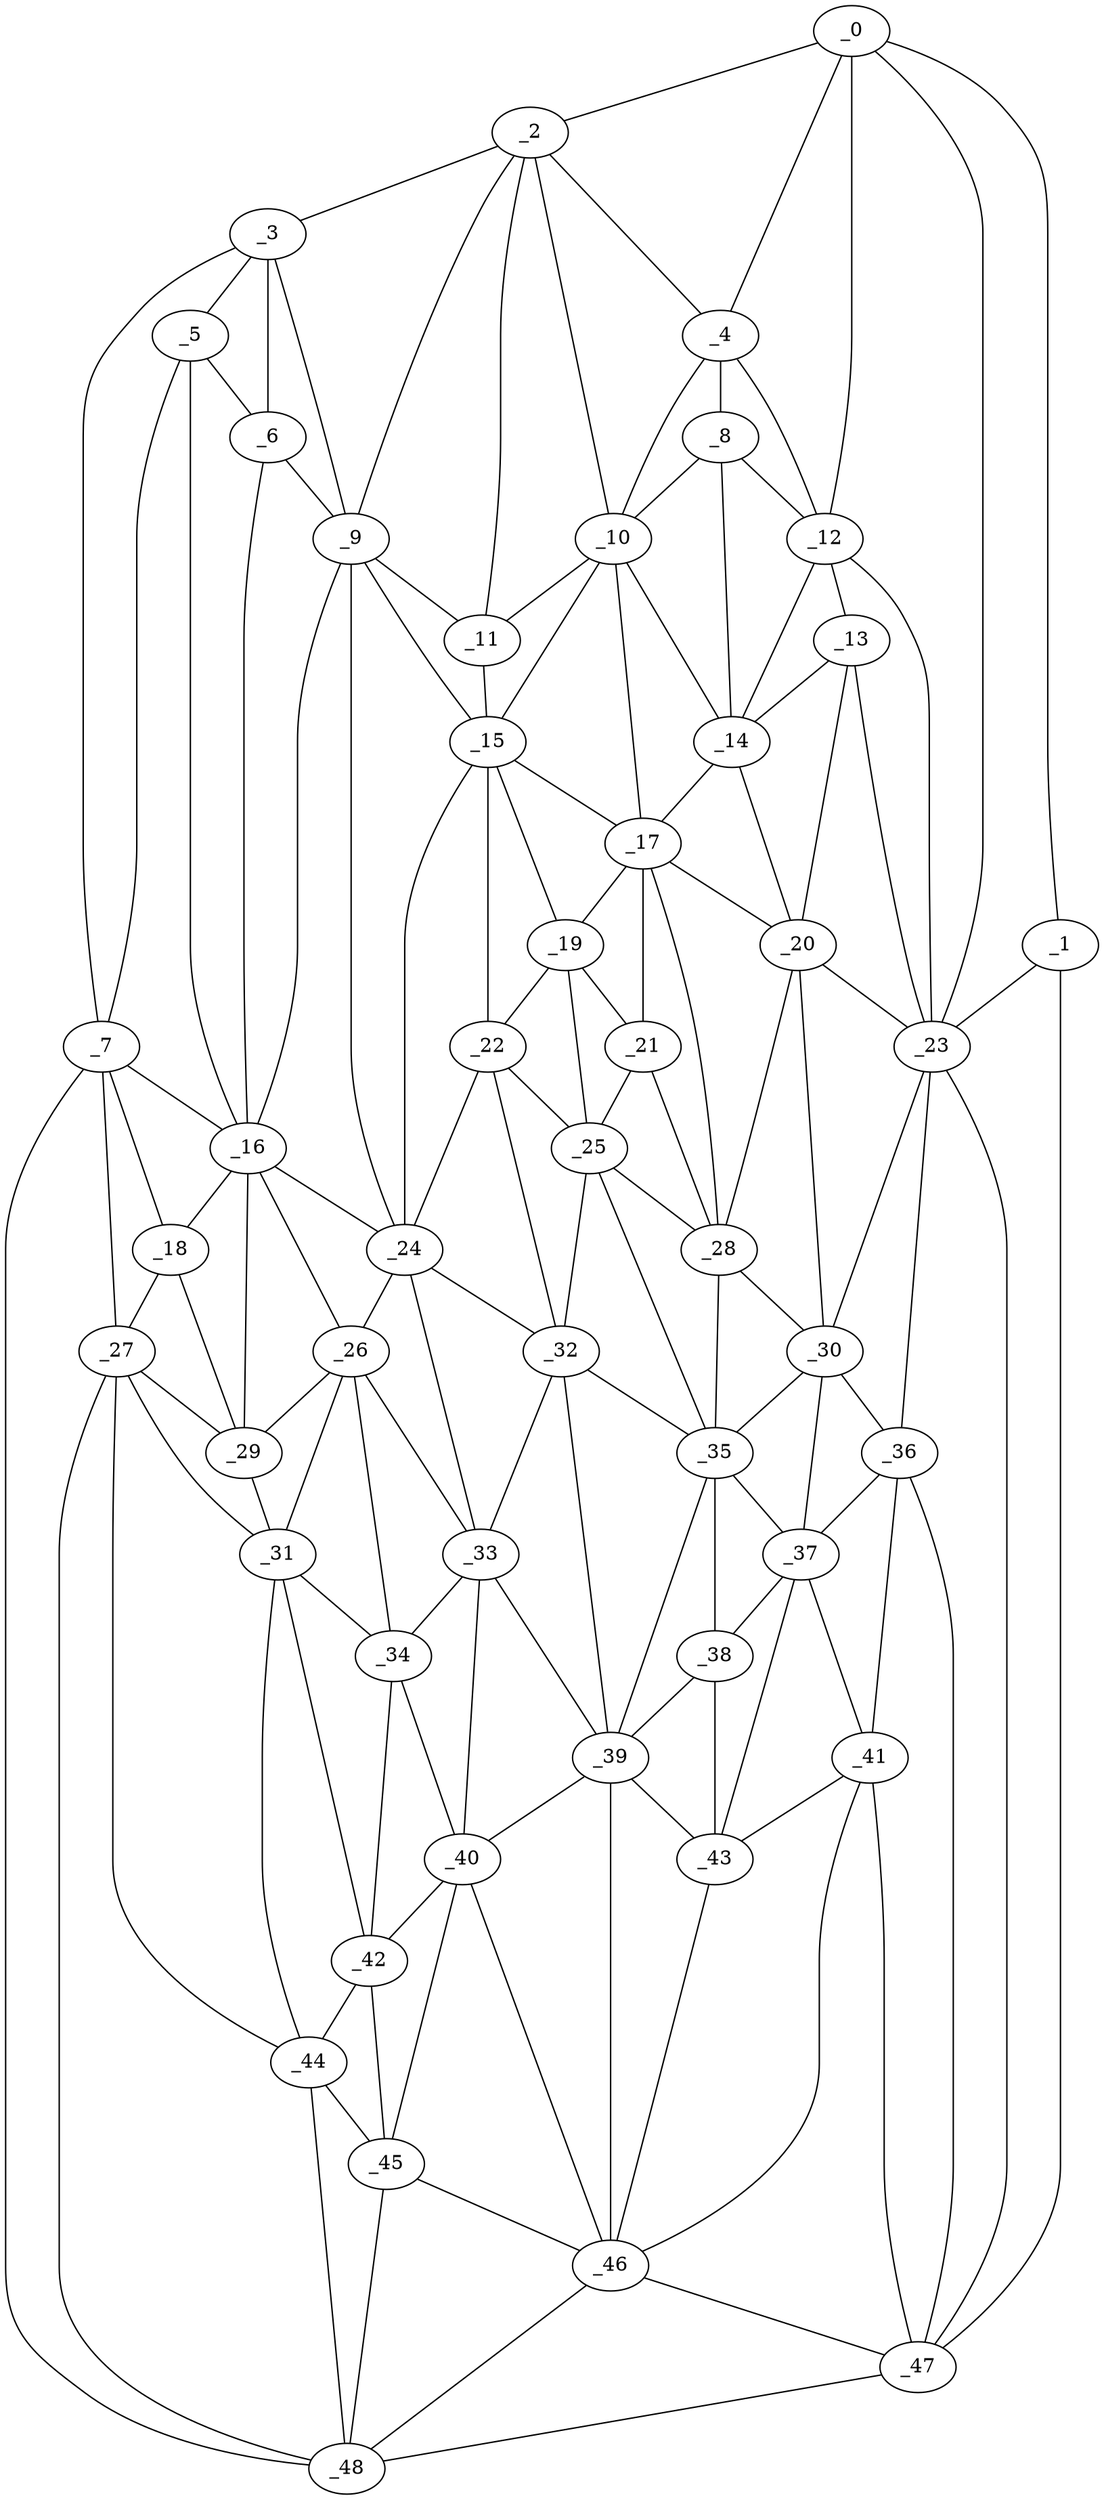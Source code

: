 graph "obj54__95.gxl" {
	_0	 [x=24,
		y=76];
	_1	 [x=24,
		y=121];
	_0 -- _1	 [valence=1];
	_2	 [x=25,
		y=42];
	_0 -- _2	 [valence=1];
	_4	 [x=29,
		y=66];
	_0 -- _4	 [valence=2];
	_12	 [x=40,
		y=66];
	_0 -- _12	 [valence=1];
	_23	 [x=60,
		y=78];
	_0 -- _23	 [valence=1];
	_1 -- _23	 [valence=2];
	_47	 [x=102,
		y=125];
	_1 -- _47	 [valence=1];
	_3	 [x=27,
		y=32];
	_2 -- _3	 [valence=1];
	_2 -- _4	 [valence=2];
	_9	 [x=37,
		y=37];
	_2 -- _9	 [valence=1];
	_10	 [x=37,
		y=51];
	_2 -- _10	 [valence=2];
	_11	 [x=40,
		y=44];
	_2 -- _11	 [valence=2];
	_5	 [x=31,
		y=16];
	_3 -- _5	 [valence=2];
	_6	 [x=31,
		y=22];
	_3 -- _6	 [valence=2];
	_7	 [x=34,
		y=3];
	_3 -- _7	 [valence=1];
	_3 -- _9	 [valence=2];
	_8	 [x=35,
		y=62];
	_4 -- _8	 [valence=1];
	_4 -- _10	 [valence=2];
	_4 -- _12	 [valence=2];
	_5 -- _6	 [valence=1];
	_5 -- _7	 [valence=1];
	_16	 [x=50,
		y=11];
	_5 -- _16	 [valence=2];
	_6 -- _9	 [valence=1];
	_6 -- _16	 [valence=2];
	_7 -- _16	 [valence=2];
	_18	 [x=55,
		y=6];
	_7 -- _18	 [valence=2];
	_27	 [x=66,
		y=5];
	_7 -- _27	 [valence=2];
	_48	 [x=108,
		y=5];
	_7 -- _48	 [valence=1];
	_8 -- _10	 [valence=1];
	_8 -- _12	 [valence=2];
	_14	 [x=46,
		y=61];
	_8 -- _14	 [valence=2];
	_9 -- _11	 [valence=2];
	_15	 [x=47,
		y=42];
	_9 -- _15	 [valence=2];
	_9 -- _16	 [valence=2];
	_24	 [x=62,
		y=33];
	_9 -- _24	 [valence=1];
	_10 -- _11	 [valence=2];
	_10 -- _14	 [valence=1];
	_10 -- _15	 [valence=2];
	_17	 [x=53,
		y=58];
	_10 -- _17	 [valence=1];
	_11 -- _15	 [valence=2];
	_13	 [x=45,
		y=66];
	_12 -- _13	 [valence=1];
	_12 -- _14	 [valence=2];
	_12 -- _23	 [valence=2];
	_13 -- _14	 [valence=2];
	_20	 [x=56,
		y=67];
	_13 -- _20	 [valence=1];
	_13 -- _23	 [valence=2];
	_14 -- _17	 [valence=2];
	_14 -- _20	 [valence=1];
	_15 -- _17	 [valence=2];
	_19	 [x=55,
		y=44];
	_15 -- _19	 [valence=2];
	_22	 [x=60,
		y=39];
	_15 -- _22	 [valence=2];
	_15 -- _24	 [valence=1];
	_16 -- _18	 [valence=2];
	_16 -- _24	 [valence=2];
	_26	 [x=65,
		y=21];
	_16 -- _26	 [valence=2];
	_29	 [x=67,
		y=11];
	_16 -- _29	 [valence=2];
	_17 -- _19	 [valence=1];
	_17 -- _20	 [valence=2];
	_21	 [x=58,
		y=52];
	_17 -- _21	 [valence=2];
	_28	 [x=66,
		y=58];
	_17 -- _28	 [valence=1];
	_18 -- _27	 [valence=2];
	_18 -- _29	 [valence=2];
	_19 -- _21	 [valence=2];
	_19 -- _22	 [valence=2];
	_25	 [x=62,
		y=52];
	_19 -- _25	 [valence=2];
	_20 -- _23	 [valence=1];
	_20 -- _28	 [valence=1];
	_30	 [x=72,
		y=68];
	_20 -- _30	 [valence=2];
	_21 -- _25	 [valence=2];
	_21 -- _28	 [valence=2];
	_22 -- _24	 [valence=2];
	_22 -- _25	 [valence=2];
	_32	 [x=81,
		y=34];
	_22 -- _32	 [valence=1];
	_23 -- _30	 [valence=2];
	_36	 [x=84,
		y=68];
	_23 -- _36	 [valence=2];
	_23 -- _47	 [valence=2];
	_24 -- _26	 [valence=1];
	_24 -- _32	 [valence=2];
	_33	 [x=82,
		y=31];
	_24 -- _33	 [valence=2];
	_25 -- _28	 [valence=1];
	_25 -- _32	 [valence=2];
	_35	 [x=83,
		y=53];
	_25 -- _35	 [valence=1];
	_26 -- _29	 [valence=2];
	_31	 [x=75,
		y=9];
	_26 -- _31	 [valence=2];
	_26 -- _33	 [valence=1];
	_34	 [x=83,
		y=19];
	_26 -- _34	 [valence=2];
	_27 -- _29	 [valence=1];
	_27 -- _31	 [valence=2];
	_44	 [x=100,
		y=7];
	_27 -- _44	 [valence=1];
	_27 -- _48	 [valence=2];
	_28 -- _30	 [valence=2];
	_28 -- _35	 [valence=1];
	_29 -- _31	 [valence=2];
	_30 -- _35	 [valence=2];
	_30 -- _36	 [valence=1];
	_37	 [x=86,
		y=58];
	_30 -- _37	 [valence=1];
	_31 -- _34	 [valence=2];
	_42	 [x=96,
		y=11];
	_31 -- _42	 [valence=2];
	_31 -- _44	 [valence=2];
	_32 -- _33	 [valence=1];
	_32 -- _35	 [valence=2];
	_39	 [x=92,
		y=37];
	_32 -- _39	 [valence=2];
	_33 -- _34	 [valence=2];
	_33 -- _39	 [valence=2];
	_40	 [x=94,
		y=23];
	_33 -- _40	 [valence=2];
	_34 -- _40	 [valence=1];
	_34 -- _42	 [valence=2];
	_35 -- _37	 [valence=2];
	_38	 [x=91,
		y=53];
	_35 -- _38	 [valence=2];
	_35 -- _39	 [valence=1];
	_36 -- _37	 [valence=2];
	_41	 [x=95,
		y=69];
	_36 -- _41	 [valence=2];
	_36 -- _47	 [valence=2];
	_37 -- _38	 [valence=2];
	_37 -- _41	 [valence=2];
	_43	 [x=96,
		y=53];
	_37 -- _43	 [valence=1];
	_38 -- _39	 [valence=2];
	_38 -- _43	 [valence=2];
	_39 -- _40	 [valence=2];
	_39 -- _43	 [valence=1];
	_46	 [x=102,
		y=50];
	_39 -- _46	 [valence=1];
	_40 -- _42	 [valence=2];
	_45	 [x=101,
		y=15];
	_40 -- _45	 [valence=2];
	_40 -- _46	 [valence=1];
	_41 -- _43	 [valence=1];
	_41 -- _46	 [valence=2];
	_41 -- _47	 [valence=2];
	_42 -- _44	 [valence=1];
	_42 -- _45	 [valence=2];
	_43 -- _46	 [valence=2];
	_44 -- _45	 [valence=2];
	_44 -- _48	 [valence=1];
	_45 -- _46	 [valence=2];
	_45 -- _48	 [valence=1];
	_46 -- _47	 [valence=2];
	_46 -- _48	 [valence=1];
	_47 -- _48	 [valence=1];
}
